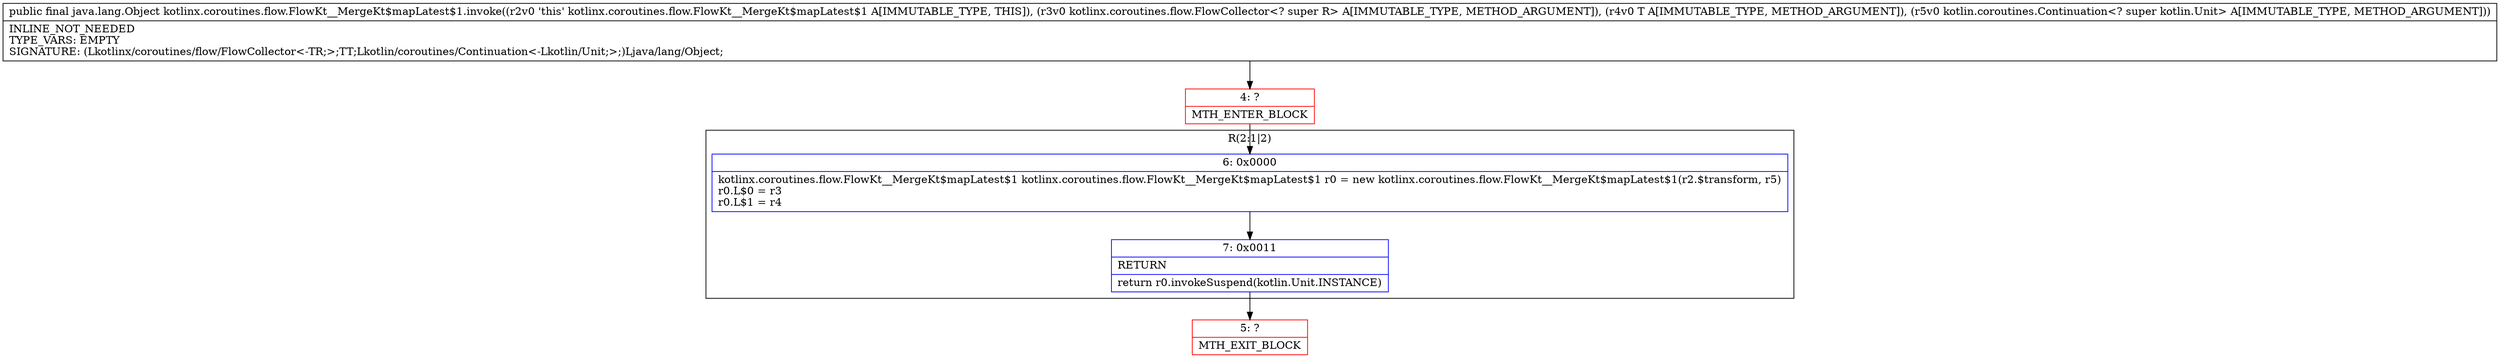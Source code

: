 digraph "CFG forkotlinx.coroutines.flow.FlowKt__MergeKt$mapLatest$1.invoke(Lkotlinx\/coroutines\/flow\/FlowCollector;Ljava\/lang\/Object;Lkotlin\/coroutines\/Continuation;)Ljava\/lang\/Object;" {
subgraph cluster_Region_472623027 {
label = "R(2:1|2)";
node [shape=record,color=blue];
Node_6 [shape=record,label="{6\:\ 0x0000|kotlinx.coroutines.flow.FlowKt__MergeKt$mapLatest$1 kotlinx.coroutines.flow.FlowKt__MergeKt$mapLatest$1 r0 = new kotlinx.coroutines.flow.FlowKt__MergeKt$mapLatest$1(r2.$transform, r5)\lr0.L$0 = r3\lr0.L$1 = r4\l}"];
Node_7 [shape=record,label="{7\:\ 0x0011|RETURN\l|return r0.invokeSuspend(kotlin.Unit.INSTANCE)\l}"];
}
Node_4 [shape=record,color=red,label="{4\:\ ?|MTH_ENTER_BLOCK\l}"];
Node_5 [shape=record,color=red,label="{5\:\ ?|MTH_EXIT_BLOCK\l}"];
MethodNode[shape=record,label="{public final java.lang.Object kotlinx.coroutines.flow.FlowKt__MergeKt$mapLatest$1.invoke((r2v0 'this' kotlinx.coroutines.flow.FlowKt__MergeKt$mapLatest$1 A[IMMUTABLE_TYPE, THIS]), (r3v0 kotlinx.coroutines.flow.FlowCollector\<? super R\> A[IMMUTABLE_TYPE, METHOD_ARGUMENT]), (r4v0 T A[IMMUTABLE_TYPE, METHOD_ARGUMENT]), (r5v0 kotlin.coroutines.Continuation\<? super kotlin.Unit\> A[IMMUTABLE_TYPE, METHOD_ARGUMENT]))  | INLINE_NOT_NEEDED\lTYPE_VARS: EMPTY\lSIGNATURE: (Lkotlinx\/coroutines\/flow\/FlowCollector\<\-TR;\>;TT;Lkotlin\/coroutines\/Continuation\<\-Lkotlin\/Unit;\>;)Ljava\/lang\/Object;\l}"];
MethodNode -> Node_4;Node_6 -> Node_7;
Node_7 -> Node_5;
Node_4 -> Node_6;
}

